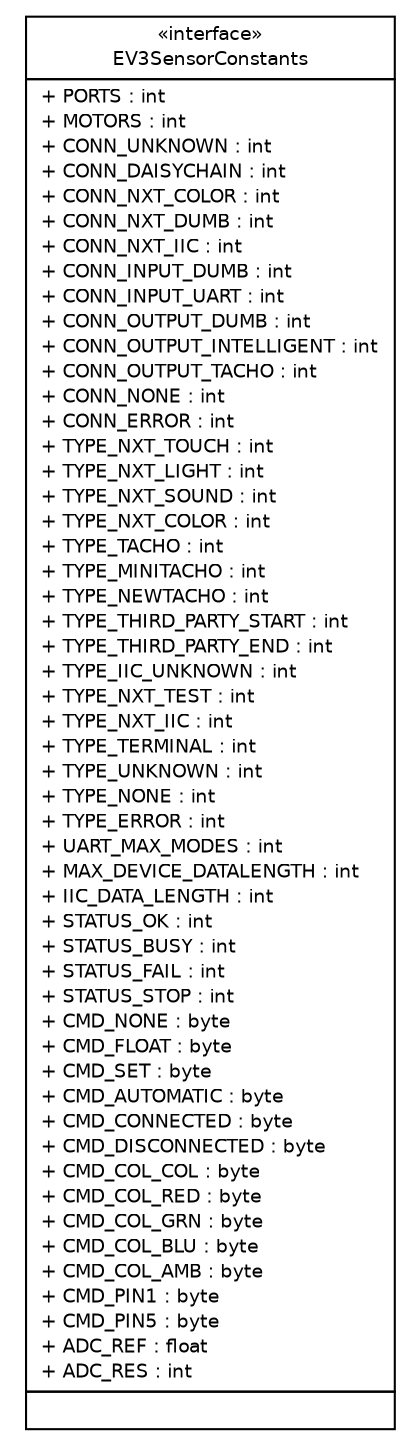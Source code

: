 #!/usr/local/bin/dot
#
# Class diagram 
# Generated by UMLGraph version R5_6-24-gf6e263 (http://www.umlgraph.org/)
#

digraph G {
	edge [fontname="Helvetica",fontsize=10,labelfontname="Helvetica",labelfontsize=10];
	node [fontname="Helvetica",fontsize=10,shape=plaintext];
	nodesep=0.25;
	ranksep=0.5;
	// lejos.hardware.sensor.EV3SensorConstants
	c295 [label=<<table title="lejos.hardware.sensor.EV3SensorConstants" border="0" cellborder="1" cellspacing="0" cellpadding="2" port="p" href="./EV3SensorConstants.html">
		<tr><td><table border="0" cellspacing="0" cellpadding="1">
<tr><td align="center" balign="center"> &#171;interface&#187; </td></tr>
<tr><td align="center" balign="center"> EV3SensorConstants </td></tr>
		</table></td></tr>
		<tr><td><table border="0" cellspacing="0" cellpadding="1">
<tr><td align="left" balign="left"> + PORTS : int </td></tr>
<tr><td align="left" balign="left"> + MOTORS : int </td></tr>
<tr><td align="left" balign="left"> + CONN_UNKNOWN : int </td></tr>
<tr><td align="left" balign="left"> + CONN_DAISYCHAIN : int </td></tr>
<tr><td align="left" balign="left"> + CONN_NXT_COLOR : int </td></tr>
<tr><td align="left" balign="left"> + CONN_NXT_DUMB : int </td></tr>
<tr><td align="left" balign="left"> + CONN_NXT_IIC : int </td></tr>
<tr><td align="left" balign="left"> + CONN_INPUT_DUMB : int </td></tr>
<tr><td align="left" balign="left"> + CONN_INPUT_UART : int </td></tr>
<tr><td align="left" balign="left"> + CONN_OUTPUT_DUMB : int </td></tr>
<tr><td align="left" balign="left"> + CONN_OUTPUT_INTELLIGENT : int </td></tr>
<tr><td align="left" balign="left"> + CONN_OUTPUT_TACHO : int </td></tr>
<tr><td align="left" balign="left"> + CONN_NONE : int </td></tr>
<tr><td align="left" balign="left"> + CONN_ERROR : int </td></tr>
<tr><td align="left" balign="left"> + TYPE_NXT_TOUCH : int </td></tr>
<tr><td align="left" balign="left"> + TYPE_NXT_LIGHT : int </td></tr>
<tr><td align="left" balign="left"> + TYPE_NXT_SOUND : int </td></tr>
<tr><td align="left" balign="left"> + TYPE_NXT_COLOR : int </td></tr>
<tr><td align="left" balign="left"> + TYPE_TACHO : int </td></tr>
<tr><td align="left" balign="left"> + TYPE_MINITACHO : int </td></tr>
<tr><td align="left" balign="left"> + TYPE_NEWTACHO : int </td></tr>
<tr><td align="left" balign="left"> + TYPE_THIRD_PARTY_START : int </td></tr>
<tr><td align="left" balign="left"> + TYPE_THIRD_PARTY_END : int </td></tr>
<tr><td align="left" balign="left"> + TYPE_IIC_UNKNOWN : int </td></tr>
<tr><td align="left" balign="left"> + TYPE_NXT_TEST : int </td></tr>
<tr><td align="left" balign="left"> + TYPE_NXT_IIC : int </td></tr>
<tr><td align="left" balign="left"> + TYPE_TERMINAL : int </td></tr>
<tr><td align="left" balign="left"> + TYPE_UNKNOWN : int </td></tr>
<tr><td align="left" balign="left"> + TYPE_NONE : int </td></tr>
<tr><td align="left" balign="left"> + TYPE_ERROR : int </td></tr>
<tr><td align="left" balign="left"> + UART_MAX_MODES : int </td></tr>
<tr><td align="left" balign="left"> + MAX_DEVICE_DATALENGTH : int </td></tr>
<tr><td align="left" balign="left"> + IIC_DATA_LENGTH : int </td></tr>
<tr><td align="left" balign="left"> + STATUS_OK : int </td></tr>
<tr><td align="left" balign="left"> + STATUS_BUSY : int </td></tr>
<tr><td align="left" balign="left"> + STATUS_FAIL : int </td></tr>
<tr><td align="left" balign="left"> + STATUS_STOP : int </td></tr>
<tr><td align="left" balign="left"> + CMD_NONE : byte </td></tr>
<tr><td align="left" balign="left"> + CMD_FLOAT : byte </td></tr>
<tr><td align="left" balign="left"> + CMD_SET : byte </td></tr>
<tr><td align="left" balign="left"> + CMD_AUTOMATIC : byte </td></tr>
<tr><td align="left" balign="left"> + CMD_CONNECTED : byte </td></tr>
<tr><td align="left" balign="left"> + CMD_DISCONNECTED : byte </td></tr>
<tr><td align="left" balign="left"> + CMD_COL_COL : byte </td></tr>
<tr><td align="left" balign="left"> + CMD_COL_RED : byte </td></tr>
<tr><td align="left" balign="left"> + CMD_COL_GRN : byte </td></tr>
<tr><td align="left" balign="left"> + CMD_COL_BLU : byte </td></tr>
<tr><td align="left" balign="left"> + CMD_COL_AMB : byte </td></tr>
<tr><td align="left" balign="left"> + CMD_PIN1 : byte </td></tr>
<tr><td align="left" balign="left"> + CMD_PIN5 : byte </td></tr>
<tr><td align="left" balign="left"> + ADC_REF : float </td></tr>
<tr><td align="left" balign="left"> + ADC_RES : int </td></tr>
		</table></td></tr>
		<tr><td><table border="0" cellspacing="0" cellpadding="1">
<tr><td align="left" balign="left">  </td></tr>
		</table></td></tr>
		</table>>, URL="./EV3SensorConstants.html", fontname="Helvetica", fontcolor="black", fontsize=9.0];
}

